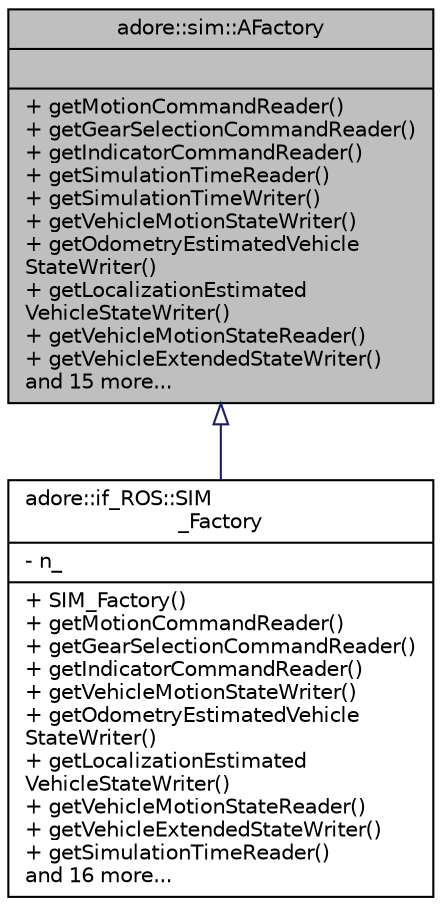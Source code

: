 digraph "adore::sim::AFactory"
{
 // LATEX_PDF_SIZE
  edge [fontname="Helvetica",fontsize="10",labelfontname="Helvetica",labelfontsize="10"];
  node [fontname="Helvetica",fontsize="10",shape=record];
  Node1 [label="{adore::sim::AFactory\n||+ getMotionCommandReader()\l+ getGearSelectionCommandReader()\l+ getIndicatorCommandReader()\l+ getSimulationTimeReader()\l+ getSimulationTimeWriter()\l+ getVehicleMotionStateWriter()\l+ getOdometryEstimatedVehicle\lStateWriter()\l+ getLocalizationEstimated\lVehicleStateWriter()\l+ getVehicleMotionStateReader()\l+ getVehicleExtendedStateWriter()\land 15 more...\l}",height=0.2,width=0.4,color="black", fillcolor="grey75", style="filled", fontcolor="black",tooltip="abstract factory for adore::sim communication"];
  Node1 -> Node2 [dir="back",color="midnightblue",fontsize="10",style="solid",arrowtail="onormal",fontname="Helvetica"];
  Node2 [label="{adore::if_ROS::SIM\l_Factory\n|- n_\l|+ SIM_Factory()\l+ getMotionCommandReader()\l+ getGearSelectionCommandReader()\l+ getIndicatorCommandReader()\l+ getVehicleMotionStateWriter()\l+ getOdometryEstimatedVehicle\lStateWriter()\l+ getLocalizationEstimated\lVehicleStateWriter()\l+ getVehicleMotionStateReader()\l+ getVehicleExtendedStateWriter()\l+ getSimulationTimeReader()\land 16 more...\l}",height=0.2,width=0.4,color="black", fillcolor="white", style="filled",URL="$classadore_1_1if__ROS_1_1SIM__Factory.html",tooltip=" "];
}

